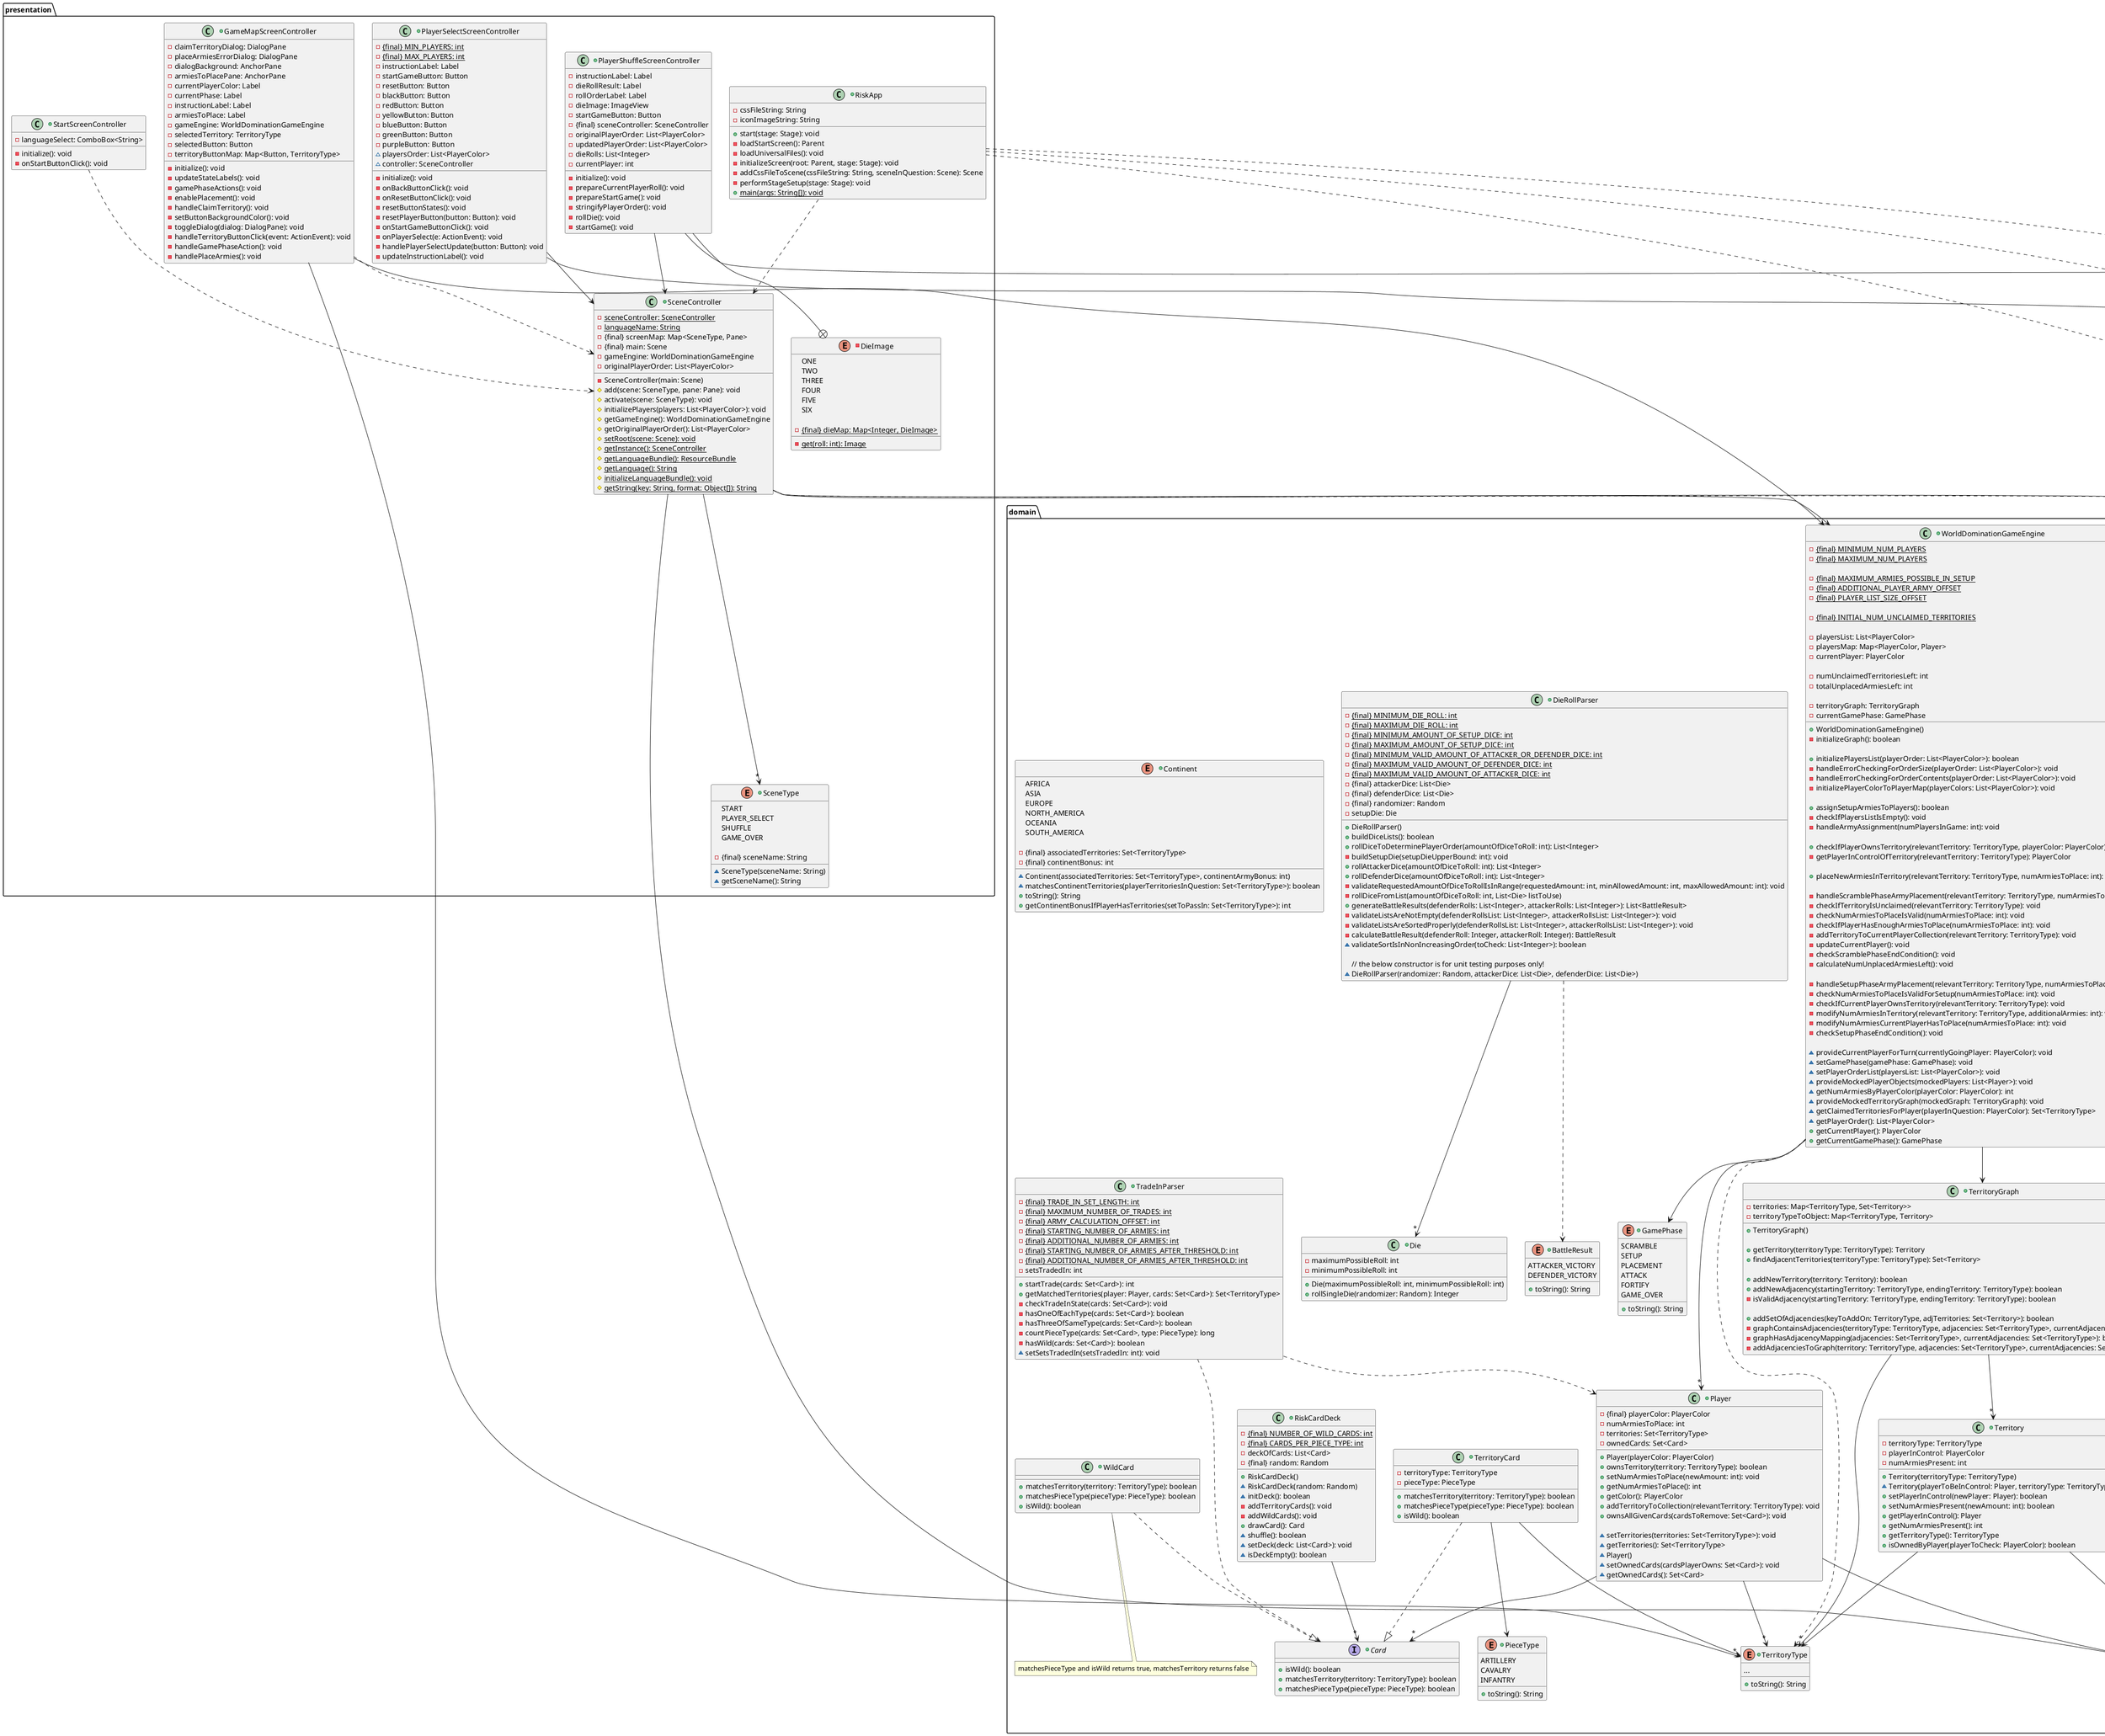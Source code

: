 @startuml RiskDesign

package presentation {
    +class RiskApp {
        -cssFileString: String
        -iconImageString: String

        +start(stage: Stage): void
        -loadStartScreen(): Parent
        -loadUniversalFiles(): void
        -initializeScreen(root: Parent, stage: Stage): void
        -addCssFileToScene(cssFileString: String, sceneInQuestion: Scene): Scene
        -performStageSetup(stage: Stage): void
        +{static} main(args: String[]): void
    }

    +enum SceneType {
        START
        PLAYER_SELECT
        SHUFFLE
        GAME_OVER

        -{final} sceneName: String
        ~SceneType(sceneName: String)
        ~getSceneName(): String
    }

    +class GameMapScreenController {
        -claimTerritoryDialog: DialogPane
        -placeArmiesErrorDialog: DialogPane
        -dialogBackground: AnchorPane
        -armiesToPlacePane: AnchorPane
        -currentPlayerColor: Label
        -currentPhase: Label
        -instructionLabel: Label
        -armiesToPlace: Label
        -gameEngine: WorldDominationGameEngine
        -selectedTerritory: TerritoryType
        -selectedButton: Button
        -territoryButtonMap: Map<Button, TerritoryType>

        -initialize(): void
        -updateStateLabels(): void
        -gamePhaseActions(): void
        -enablePlacement(): void
        -handleClaimTerritory(): void
        -setButtonBackgroundColor(): void
        -toggleDialog(dialog: DialogPane): void
        -handleTerritoryButtonClick(event: ActionEvent): void
        -handleGamePhaseAction(): void
        -handlePlaceArmies(): void
    }

    +class PlayerSelectScreenController {
        -{static}{final} MIN_PLAYERS: int
        -{static}{final} MAX_PLAYERS: int
        -instructionLabel: Label
        -startGameButton: Button
        -resetButton: Button
        -blackButton: Button
        -redButton: Button
        -yellowButton: Button
        -blueButton: Button
        -greenButton: Button
        -purpleButton: Button
        ~playersOrder: List<PlayerColor>
        ~controller: SceneController

        -initialize(): void
        -onBackButtonClick(): void
        -onResetButtonClick(): void
        -resetButtonStates(): void
        -resetPlayerButton(button: Button): void
        -onStartGameButtonClick(): void
        -onPlayerSelect(e: ActionEvent): void
        -handlePlayerSelectUpdate(button: Button): void
        -updateInstructionLabel(): void
    }

    +class PlayerShuffleScreenController {
        -instructionLabel: Label
        -dieRollResult: Label
        -rollOrderLabel: Label
        -dieImage: ImageView
        -startGameButton: Button
        -{final} sceneController: SceneController
        -originalPlayerOrder: List<PlayerColor>
        -updatedPlayerOrder: List<PlayerColor>
        -dieRolls: List<Integer>
        -currentPlayer: int

        -initialize(): void
        -prepareCurrentPlayerRoll(): void
        -prepareStartGame(): void
        -stringifyPlayerOrder(): void
        -rollDie(): void
        -startGame(): void
    }

    -enum DieImage {
        ONE
        TWO
        THREE
        FOUR
        FIVE
        SIX

        -{static}{final} dieMap: Map<Integer, DieImage>
        -{static}get(roll: int): Image
    }

    PlayerShuffleScreenController --+ DieImage

    +class SceneController {
        -{static} sceneController: SceneController
        -{static} languageName: String
        -{final} screenMap: Map<SceneType, Pane>
        -{final} main: Scene
        -gameEngine: WorldDominationGameEngine
        -originalPlayerOrder: List<PlayerColor>

        -SceneController(main: Scene)
        #add(scene: SceneType, pane: Pane): void
        #activate(scene: SceneType): void
        #initializePlayers(players: List<PlayerColor>): void
        #getGameEngine(): WorldDominationGameEngine
        #getOriginalPlayerOrder(): List<PlayerColor>
        #{static} setRoot(scene: Scene): void
        #{static} getInstance(): SceneController
        #{static} getLanguageBundle(): ResourceBundle
        #{static} getLanguage(): String
        #{static} initializeLanguageBundle(): void
        #{static} getString(key: String, format: Object[]): String
    }

    SceneController --> "*" SceneType

    +class StartScreenController {
        -languageSelect: ComboBox<String>

        -initialize(): void
        -onStartButtonClick(): void
    }

    GameMapScreenController ..> SceneController
    PlayerSelectScreenController --> SceneController
    PlayerShuffleScreenController --> SceneController
    StartScreenController ..> SceneController
    RiskApp ..> SceneController
}

package domain {
    +class WorldDominationGameEngine {
        -{static}{final} MINIMUM_NUM_PLAYERS
        -{static}{final} MAXIMUM_NUM_PLAYERS

        -{static}{final} MAXIMUM_ARMIES_POSSIBLE_IN_SETUP
        -{static}{final} ADDITIONAL_PLAYER_ARMY_OFFSET
        -{static}{final} PLAYER_LIST_SIZE_OFFSET

        -{static}{final} INITIAL_NUM_UNCLAIMED_TERRITORIES

        -playersList: List<PlayerColor>
        -playersMap: Map<PlayerColor, Player>
        -currentPlayer: PlayerColor

        -numUnclaimedTerritoriesLeft: int
        -totalUnplacedArmiesLeft: int

        -territoryGraph: TerritoryGraph
        -currentGamePhase: GamePhase

        +WorldDominationGameEngine()
        -initializeGraph(): boolean

        +initializePlayersList(playerOrder: List<PlayerColor>): boolean
        -handleErrorCheckingForOrderSize(playerOrder: List<PlayerColor>): void
        -handleErrorCheckingForOrderContents(playerOrder: List<PlayerColor>): void
        -initializePlayerColorToPlayerMap(playerColors: List<PlayerColor>): void

        +assignSetupArmiesToPlayers(): boolean
        -checkIfPlayersListIsEmpty(): void
        -handleArmyAssignment(numPlayersInGame: int): void

        +checkIfPlayerOwnsTerritory(relevantTerritory: TerritoryType, playerColor: PlayerColor): boolean
        -getPlayerInControlOfTerritory(relevantTerritory: TerritoryType): PlayerColor

        +placeNewArmiesInTerritory(relevantTerritory: TerritoryType, numArmiesToPlace: int): boolean

        -handleScramblePhaseArmyPlacement(relevantTerritory: TerritoryType, numArmiesToPlace: int): void
        -checkIfTerritoryIsUnclaimed(relevantTerritory: TerritoryType): void
        -checkNumArmiesToPlaceIsValid(numArmiesToPlace: int): void
        -checkIfPlayerHasEnoughArmiesToPlace(numArmiesToPlace: int): void
        -addTerritoryToCurrentPlayerCollection(relevantTerritory: TerritoryType): void
        -updateCurrentPlayer(): void
        -checkScramblePhaseEndCondition(): void
        -calculateNumUnplacedArmiesLeft(): void

        -handleSetupPhaseArmyPlacement(relevantTerritory: TerritoryType, numArmiesToPlace: int): void
        -checkNumArmiesToPlaceIsValidForSetup(numArmiesToPlace: int): void
        -checkIfCurrentPlayerOwnsTerritory(relevantTerritory: TerritoryType): void
        -modifyNumArmiesInTerritory(relevantTerritory: TerritoryType, additionalArmies: int): void
        -modifyNumArmiesCurrentPlayerHasToPlace(numArmiesToPlace: int): void
        -checkSetupPhaseEndCondition(): void

        ~provideCurrentPlayerForTurn(currentlyGoingPlayer: PlayerColor): void
        ~setGamePhase(gamePhase: GamePhase): void
        ~setPlayerOrderList(playersList: List<PlayerColor>): void
        ~provideMockedPlayerObjects(mockedPlayers: List<Player>): void
        ~getNumArmiesByPlayerColor(playerColor: PlayerColor): int
        ~provideMockedTerritoryGraph(mockedGraph: TerritoryGraph): void
        ~getClaimedTerritoriesForPlayer(playerInQuestion: PlayerColor): Set<TerritoryType>
        ~getPlayerOrder(): List<PlayerColor>
        +getCurrentPlayer(): PlayerColor
        +getCurrentGamePhase(): GamePhase
    }

    WorldDominationGameEngine --> "*" Player
    WorldDominationGameEngine --> "*" PlayerColor

    +class Player {
        -{final} playerColor: PlayerColor
        -numArmiesToPlace: int
        -territories: Set<TerritoryType>
        -ownedCards: Set<Card>

        +Player(playerColor: PlayerColor)
        +ownsTerritory(territory: TerritoryType): boolean
        +setNumArmiesToPlace(newAmount: int): void
        +getNumArmiesToPlace(): int
        +getColor(): PlayerColor
        +addTerritoryToCollection(relevantTerritory: TerritoryType): void
        +ownsAllGivenCards(cardsToRemove: Set<Card>): void

        ~setTerritories(territories: Set<TerritoryType>): void
        ~getTerritories(): Set<TerritoryType>
        ~Player()
        ~setOwnedCards(cardsPlayerOwns: Set<Card>): void
        ~getOwnedCards(): Set<Card>
    }

    Player --> PlayerColor
    Player --> "*" TerritoryType
    Player --> "*" Card

    +enum GamePhase {
        SCRAMBLE
        SETUP
        PLACEMENT
        ATTACK
        FORTIFY
        GAME_OVER

        +toString(): String
    }

    WorldDominationGameEngine --> GamePhase
    WorldDominationGameEngine --> TerritoryGraph
    WorldDominationGameEngine ..> TerritoryType
    WorldDominationGameEngine ..> PlayerColor

    +class RiskCardDeck {
        -{static} {final} NUMBER_OF_WILD_CARDS: int
        -{static} {final} CARDS_PER_PIECE_TYPE: int
        -deckOfCards: List<Card>
        -{final} random: Random

        +RiskCardDeck()
        ~RiskCardDeck(random: Random)
        ~initDeck(): boolean
        -addTerritoryCards(): void
        -addWildCards(): void
        +drawCard(): Card
        ~shuffle(): boolean
        ~setDeck(deck: List<Card>): void
        ~isDeckEmpty(): boolean
    }

    +class Die {
        -maximumPossibleRoll: int
        -minimumPossibleRoll: int
        +Die(maximumPossibleRoll: int, minimumPossibleRoll: int)
        +rollSingleDie(randomizer: Random): Integer
    }

    +class DieRollParser {
        -{static} {final} MINIMUM_DIE_ROLL: int
        -{static} {final} MAXIMUM_DIE_ROLL: int
        -{static} {final} MINIMUM_AMOUNT_OF_SETUP_DICE: int
        -{static} {final} MAXIMUM_AMOUNT_OF_SETUP_DICE: int
        -{static} {final} MINIMUM_VALID_AMOUNT_OF_ATTACKER_OR_DEFENDER_DICE: int
        -{static} {final} MAXIMUM_VALID_AMOUNT_OF_DEFENDER_DICE: int
        -{static} {final} MAXIMUM_VALID_AMOUNT_OF_ATTACKER_DICE: int
        -{final} attackerDice: List<Die>
        -{final} defenderDice: List<Die>
        -{final} randomizer: Random
        -setupDie: Die

        +DieRollParser()
        +buildDiceLists(): boolean
        +rollDiceToDeterminePlayerOrder(amountOfDiceToRoll: int): List<Integer>
        -buildSetupDie(setupDieUpperBound: int): void
        +rollAttackerDice(amountOfDiceToRoll: int): List<Integer>
        +rollDefenderDice(amountOfDiceToRoll: int): List<Integer>
        -validateRequestedAmountOfDiceToRollIsInRange(requestedAmount: int, minAllowedAmount: int, maxAllowedAmount: int): void
        -rollDiceFromList(amountOfDiceToRoll: int, List<Die> listToUse)
        +generateBattleResults(defenderRolls: List<Integer>, attackerRolls: List<Integer>): List<BattleResult>
        -validateListsAreNotEmpty(defenderRollsList: List<Integer>, attackerRollsList: List<Integer>): void
        -validateListsAreSortedProperly(defenderRollsList: List<Integer>, attackerRollsList: List<Integer>): void
        -calculateBattleResult(defenderRoll: Integer, attackerRoll: Integer): BattleResult
        ~validateSortIsInNonIncreasingOrder(toCheck: List<Integer>): boolean

        // {method} the below constructor is for unit testing purposes only!
        ~DieRollParser(randomizer: Random, attackerDice: List<Die>, defenderDice: List<Die>)
    }

    DieRollParser --> "*" Die
    DieRollParser ..> BattleResult

    +enum BattleResult {
        ATTACKER_VICTORY
        DEFENDER_VICTORY

        +toString(): String
    }

    +enum Continent {
        AFRICA
        ASIA
        EUROPE
        NORTH_AMERICA
        OCEANIA
        SOUTH_AMERICA

        -{final} associatedTerritories: Set<TerritoryType>
        -{final} continentBonus: int
        ~Continent(associatedTerritories: Set<TerritoryType>, continentArmyBonus: int)
        ~matchesContinentTerritories(playerTerritoriesInQuestion: Set<TerritoryType>): boolean
        +toString(): String
        +getContinentBonusIfPlayerHasTerritories(setToPassIn: Set<TerritoryType>): int
    }


    +class TradeInParser {
        -{static} {final} TRADE_IN_SET_LENGTH: int
        -{static} {final} MAXIMUM_NUMBER_OF_TRADES: int
        -{static} {final} ARMY_CALCULATION_OFFSET: int
        -{static} {final} STARTING_NUMBER_OF_ARMIES: int
        -{static} {final} ADDITIONAL_NUMBER_OF_ARMIES: int
        -{static} {final} STARTING_NUMBER_OF_ARMIES_AFTER_THRESHOLD: int
        -{static} {final} ADDITIONAL_NUMBER_OF_ARMIES_AFTER_THRESHOLD: int
        -setsTradedIn: int

        +startTrade(cards: Set<Card>): int
        +getMatchedTerritories(player: Player, cards: Set<Card>): Set<TerritoryType>
        -checkTradeInState(cards: Set<Card>): void
        -hasOneOfEachType(cards: Set<Card>): boolean
        -hasThreeOfSameType(cards: Set<Card>): boolean
        -countPieceType(cards: Set<Card>, type: PieceType): long
        -hasWild(cards: Set<Card>): boolean
        ~setSetsTradedIn(setsTradedIn: int): void
    }

    TradeInParser .d.> Card
    TradeInParser ..> Player

    +enum PieceType {
        ARTILLERY
        CAVALRY
        INFANTRY

        +toString(): String
    }

    +interface Card {
        +isWild(): boolean
        +matchesTerritory(territory: TerritoryType): boolean
        +matchesPieceType(pieceType: PieceType): boolean
    }

    +class WildCard {
        +matchesTerritory(territory: TerritoryType): boolean
        +matchesPieceType(pieceType: PieceType): boolean
        +isWild(): boolean
    }

    note "matchesPieceType and isWild returns true, matchesTerritory returns false" as N1
    N1 .u. WildCard

    +class TerritoryCard {
        -territoryType: TerritoryType
        -pieceType: PieceType
        +matchesTerritory(territory: TerritoryType): boolean
        +matchesPieceType(pieceType: PieceType): boolean
        +isWild(): boolean
    }

    TerritoryCard --> PieceType
    TerritoryCard --> TerritoryType

    TerritoryCard ..|> Card
    WildCard ..|> Card
    RiskCardDeck --> "*" Card

    +enum TerritoryType {
        ...

        +toString(): String
    }

    +class TerritoryGraph {
        -territories: Map<TerritoryType, Set<Territory>>
        -territoryTypeToObject: Map<TerritoryType, Territory>
        +TerritoryGraph()

        +getTerritory(territoryType: TerritoryType): Territory
        +findAdjacentTerritories(territoryType: TerritoryType): Set<Territory>

        +addNewTerritory(territory: Territory): boolean
        +addNewAdjacency(startingTerritory: TerritoryType, endingTerritory: TerritoryType): boolean
        -isValidAdjacency(startingTerritory: TerritoryType, endingTerritory: TerritoryType): boolean

        +addSetOfAdjacencies(keyToAddOn: TerritoryType, adjTerritories: Set<Territory>): boolean
        -graphContainsAdjacencies(territoryType: TerritoryType, adjacencies: Set<TerritoryType>, currentAdjacencies: Set<TerritoryType>): boolean
        -graphHasAdjacencyMapping(adjacencies: Set<TerritoryType>, currentAdjacencies: Set<TerritoryType>): boolean
        -addAdjacenciesToGraph(territory: TerritoryType, adjacencies: Set<TerritoryType>, currentAdjacencies: Set<TerritoryType>): void
    }

    TerritoryGraph --> "*" Territory
    TerritoryGraph --> "*" TerritoryType

    +class Territory {
        -territoryType: TerritoryType
        -playerInControl: PlayerColor
        -numArmiesPresent: int

        +Territory(territoryType: TerritoryType)
        ~Territory(playerToBeInControl: Player, territoryType: TerritoryType)
        +setPlayerInControl(newPlayer: Player): boolean 
        +setNumArmiesPresent(newAmount: int): boolean
        +getPlayerInControl(): Player
        +getNumArmiesPresent(): int
        +getTerritoryType(): TerritoryType
        +isOwnedByPlayer(playerToCheck: PlayerColor): boolean
    }

    Territory --> PlayerColor
    Territory --> TerritoryType

    +enum PlayerColor {
        SETUP
        BLACK
        RED
        YELLOW
        BLUE
        GREEN
        PURPLE

        +toString(): String
        +getColorString(): String
    }
}

presentation.GameMapScreenController --> domain.WorldDominationGameEngine
presentation.GameMapScreenController --> "*" domain.TerritoryType

presentation.PlayerSelectScreenController --> "*" domain.PlayerColor

presentation.PlayerShuffleScreenController --> "*" domain.PlayerColor

presentation.SceneController --> "*" domain.PlayerColor
presentation.SceneController --> domain.WorldDominationGameEngine

package datasource {
    +interface FileLoader {
        +open(fileName: String): boolean
        +getFileUrl(): URL
    }

    +class ImageFileLoader {
        -{static} {final} IMAGE_DIRECTORY: String

        +open(fileName: String): boolean
        -checkFileExistence(fileName: String, file: URL): void
        +getFileUrl(): URL
    }

    +class SceneFileLoader {
        -sceneFile: URL

        +open(fileName: String): boolean
        -checkFileExistence(file: URL): void
        +getFileUrl(): URL
    }

    +class StyleSheetLoader {
        -cssFile: URL

        +open(fileName: String): boolean
        -createFilePointer(fileName: String): URL
        -checkFileExistence(file: URL): void
        +getFileUrl(): URL
    }

    ImageFileLoader ..|> FileLoader
    SceneFileLoader ..|> FileLoader
    StyleSheetLoader ..|> FileLoader

    +class StringsBundleLoader {
        -{static} {final} BUNDLE_NAME: String
        -{static} {final} INSTANCE: StringsBundleLoader
        -localeName: String

        -openBundle(locale: String): boolean
        -getResourceBundle(): ResourceBundle
        +{static} open(locale: String): boolean
        +{static} getBundle(): ResourceBundle
    }
}

presentation.RiskApp ..> datasource.SceneFileLoader
presentation.RiskApp ..> datasource.StyleSheetLoader
presentation.RiskApp ..> datasource.ImageFileLoader

presentation.SceneController --> datasource.FileLoader
presentation.SceneController ..> datasource.StringsBundleLoader

@enduml